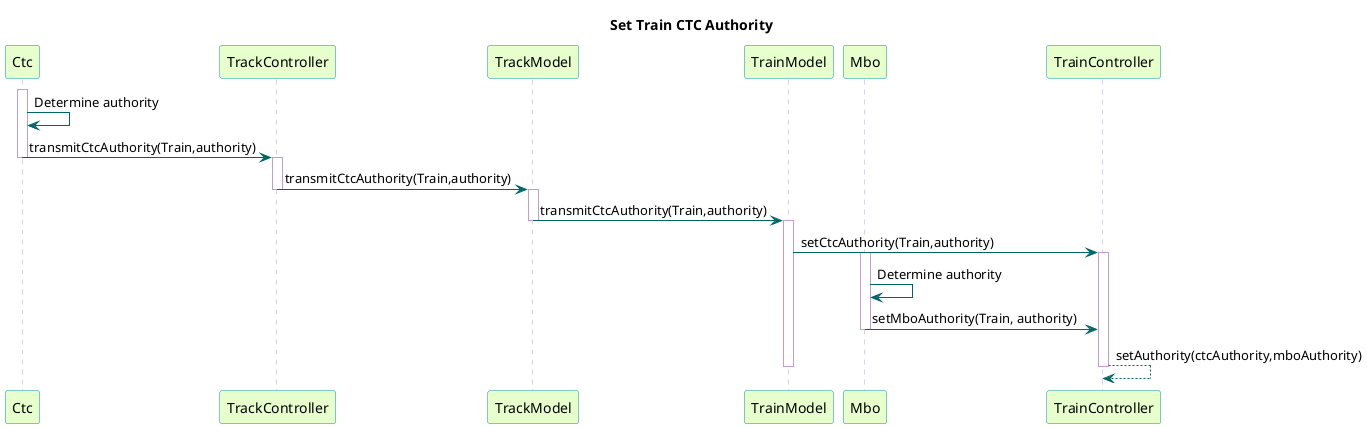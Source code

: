 @startuml

title Set Train CTC Authority

skinparam sequence {
  BackgroundColor transparent
  ParticipantBackgroundColor #e6ffcc
  ParticipantBorderColor 	#049595
  PackageBorderCOlor  #049595
  ArrowColor #006666
  LifeLineBorderColor #c09cd9
}

participant Ctc
participant TrackController
participant TrackModel
participant TrainModel
participant Mbo

activate Ctc
Ctc -> Ctc : Determine authority
Ctc -> TrackController : transmitCtcAuthority(Train,authority)
deactivate Ctc

activate TrackController
TrackController -> TrackModel : transmitCtcAuthority(Train,authority)
deactivate TrackController

activate TrackModel
TrackModel -> TrainModel : transmitCtcAuthority(Train,authority)
deactivate TrackModel

activate TrainModel
TrainModel -> TrainController : setCtcAuthority(Train,authority)
activate TrainController

activate Mbo
Mbo -> Mbo : Determine authority
Mbo -> TrainController : setMboAuthority(Train, authority)
deactivate Mbo

TrainController --> TrainController : setAuthority(ctcAuthority,mboAuthority)
deactivate TrainController

deactivate TrainModel

@enduml

